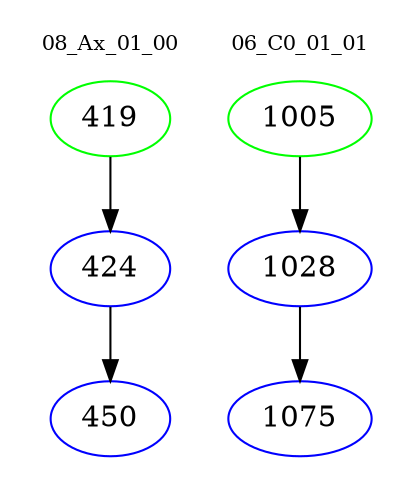 digraph{
subgraph cluster_0 {
color = white
label = "08_Ax_01_00";
fontsize=10;
T0_419 [label="419", color="green"]
T0_419 -> T0_424 [color="black"]
T0_424 [label="424", color="blue"]
T0_424 -> T0_450 [color="black"]
T0_450 [label="450", color="blue"]
}
subgraph cluster_1 {
color = white
label = "06_C0_01_01";
fontsize=10;
T1_1005 [label="1005", color="green"]
T1_1005 -> T1_1028 [color="black"]
T1_1028 [label="1028", color="blue"]
T1_1028 -> T1_1075 [color="black"]
T1_1075 [label="1075", color="blue"]
}
}
